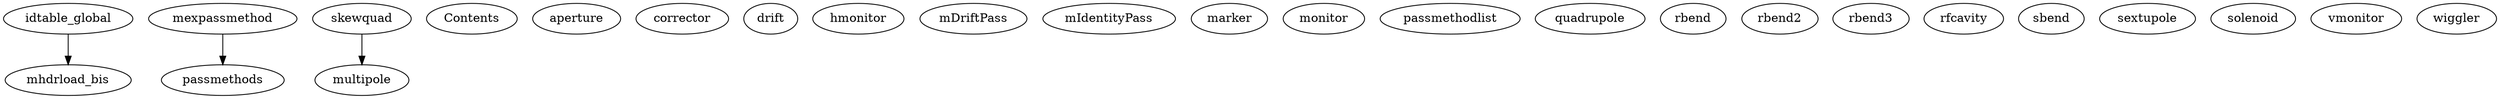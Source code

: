 /* Created by mdot for Matlab */
digraph m2html {
  idtable_global -> mhdrload_bis;
  mexpassmethod -> passmethods;
  skewquad -> multipole;

  Contents [URL="Contents.html"];
  aperture [URL="aperture.html"];
  corrector [URL="corrector.html"];
  drift [URL="drift.html"];
  hmonitor [URL="hmonitor.html"];
  idtable_global [URL="idtable_global.html"];
  mDriftPass [URL="mDriftPass.html"];
  mIdentityPass [URL="mIdentityPass.html"];
  marker [URL="marker.html"];
  mexpassmethod [URL="mexpassmethod.html"];
  mhdrload_bis [URL="mhdrload_bis.html"];
  monitor [URL="monitor.html"];
  multipole [URL="multipole.html"];
  passmethodlist [URL="passmethodlist.html"];
  passmethods [URL="passmethods.html"];
  quadrupole [URL="quadrupole.html"];
  rbend [URL="rbend.html"];
  rbend2 [URL="rbend2.html"];
  rbend3 [URL="rbend3.html"];
  rfcavity [URL="rfcavity.html"];
  sbend [URL="sbend.html"];
  sextupole [URL="sextupole.html"];
  skewquad [URL="skewquad.html"];
  solenoid [URL="solenoid.html"];
  vmonitor [URL="vmonitor.html"];
  wiggler [URL="wiggler.html"];
}
